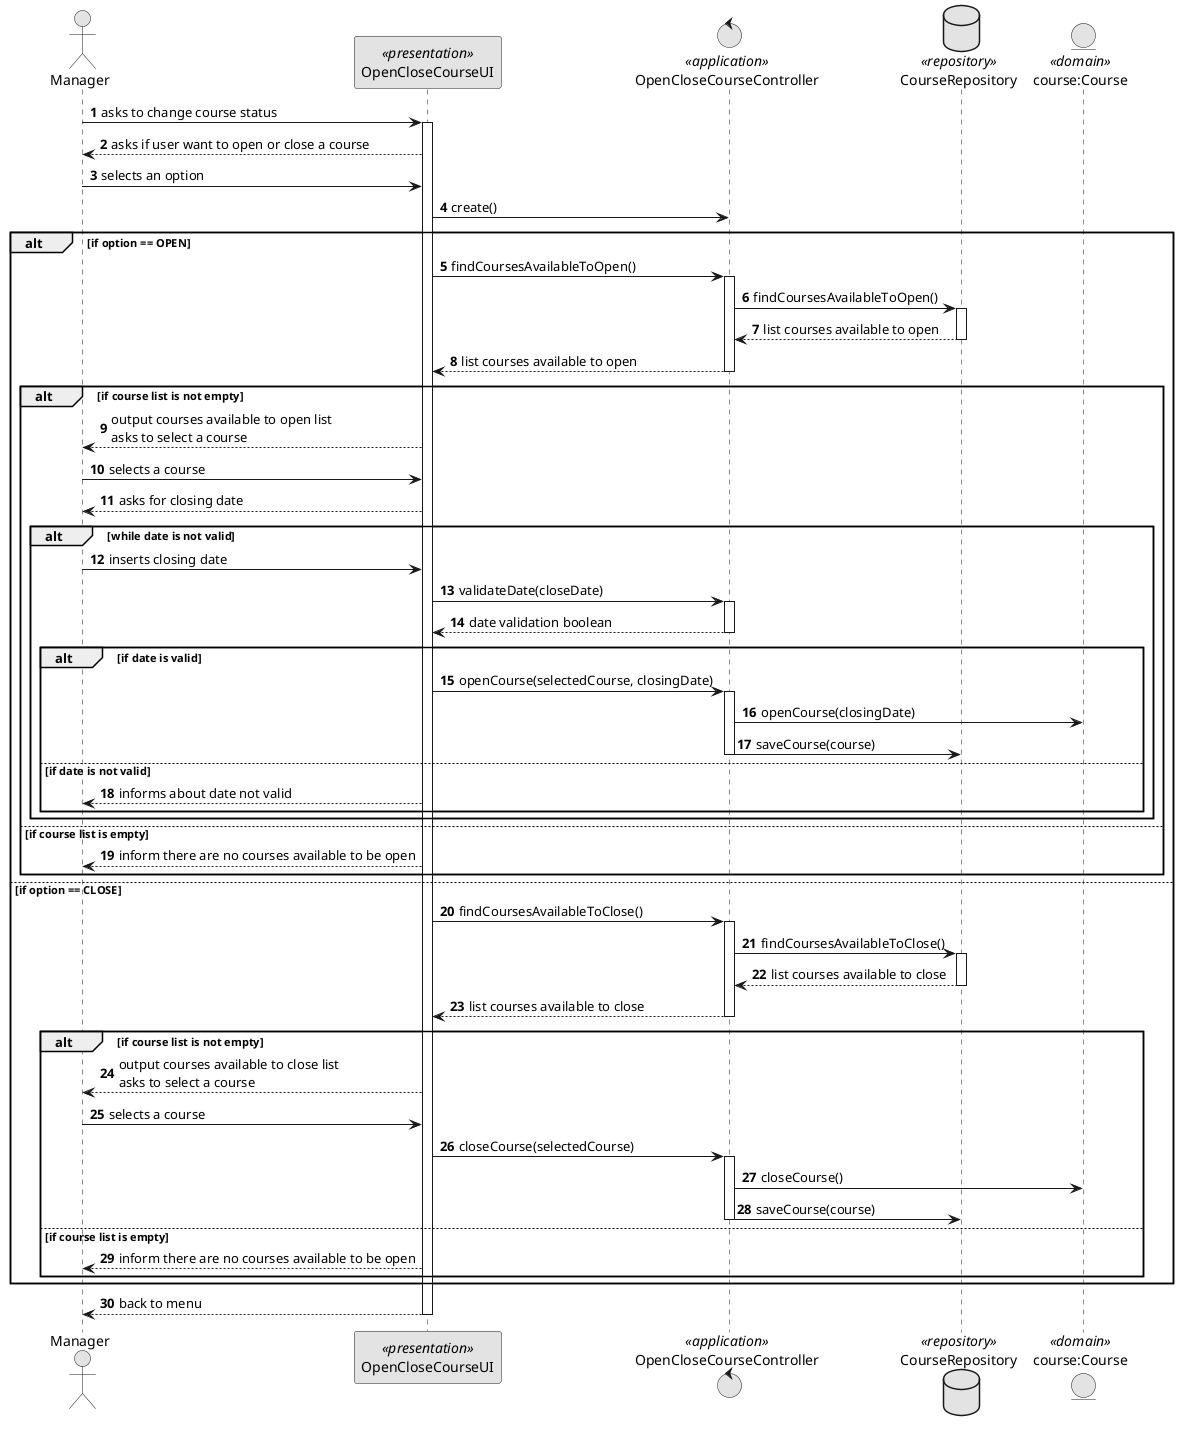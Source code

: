 @startuml
'http://plantuml.com/skinparam.html
skinparam monochrome true
skinparam packageStyle rect
skinparam defaultFontName FG Virgil
skinparam shadowing false
autonumber

actor Manager as Actor
participant OpenCloseCourseUI as UI <<presentation>>
control  OpenCloseCourseController as Controller <<application>>
database CourseRepository as CourseRepository <<repository>>
entity "course:Course" as CourseDomain <<domain>>

Actor -> UI: asks to change course status

activate UI
    UI --> Actor: asks if user want to open or close a course
    Actor -> UI: selects an option
    UI -> Controller : create()
    alt if option == OPEN
        UI -> Controller : findCoursesAvailableToOpen()
        activate Controller
            Controller -> CourseRepository : findCoursesAvailableToOpen()
            activate CourseRepository
                CourseRepository --> Controller : list courses available to open
            deactivate CourseRepository
            Controller --> UI : list courses available to open
        deactivate Controller
        alt if course list is not empty
            UI --> Actor : output courses available to open list\nasks to select a course
            Actor -> UI : selects a course
            UI --> Actor : asks for closing date
            alt while date is not valid
                Actor -> UI : inserts closing date
                UI -> Controller : validateDate(closeDate)
                activate Controller
                    Controller --> UI : date validation boolean
                deactivate
                alt if date is valid
                    UI -> Controller : openCourse(selectedCourse, closingDate)
                    activate Controller
                        Controller -> CourseDomain : openCourse(closingDate)
                        Controller -> CourseRepository : saveCourse(course)
                    deactivate Controller
                else if date is not valid
                    UI --> Actor : informs about date not valid
                end
            end
        else if course list is empty
            UI --> Actor : inform there are no courses available to be open
        end
    else if option == CLOSE
        UI -> Controller : findCoursesAvailableToClose()
        activate Controller
            Controller -> CourseRepository : findCoursesAvailableToClose()
            activate CourseRepository
                CourseRepository --> Controller : list courses available to close
            deactivate CourseRepository
            Controller --> UI : list courses available to close
        deactivate Controller
        alt if course list is not empty
            UI --> Actor : output courses available to close list\nasks to select a course
            Actor -> UI : selects a course
            UI -> Controller : closeCourse(selectedCourse)
            activate Controller
                Controller -> CourseDomain : closeCourse()
                Controller -> CourseRepository : saveCourse(course)
            deactivate Controller
            else if course list is empty
                UI --> Actor : inform there are no courses available to be open
            end
    end

    UI --> Actor : back to menu
deactivate UI

@enduml